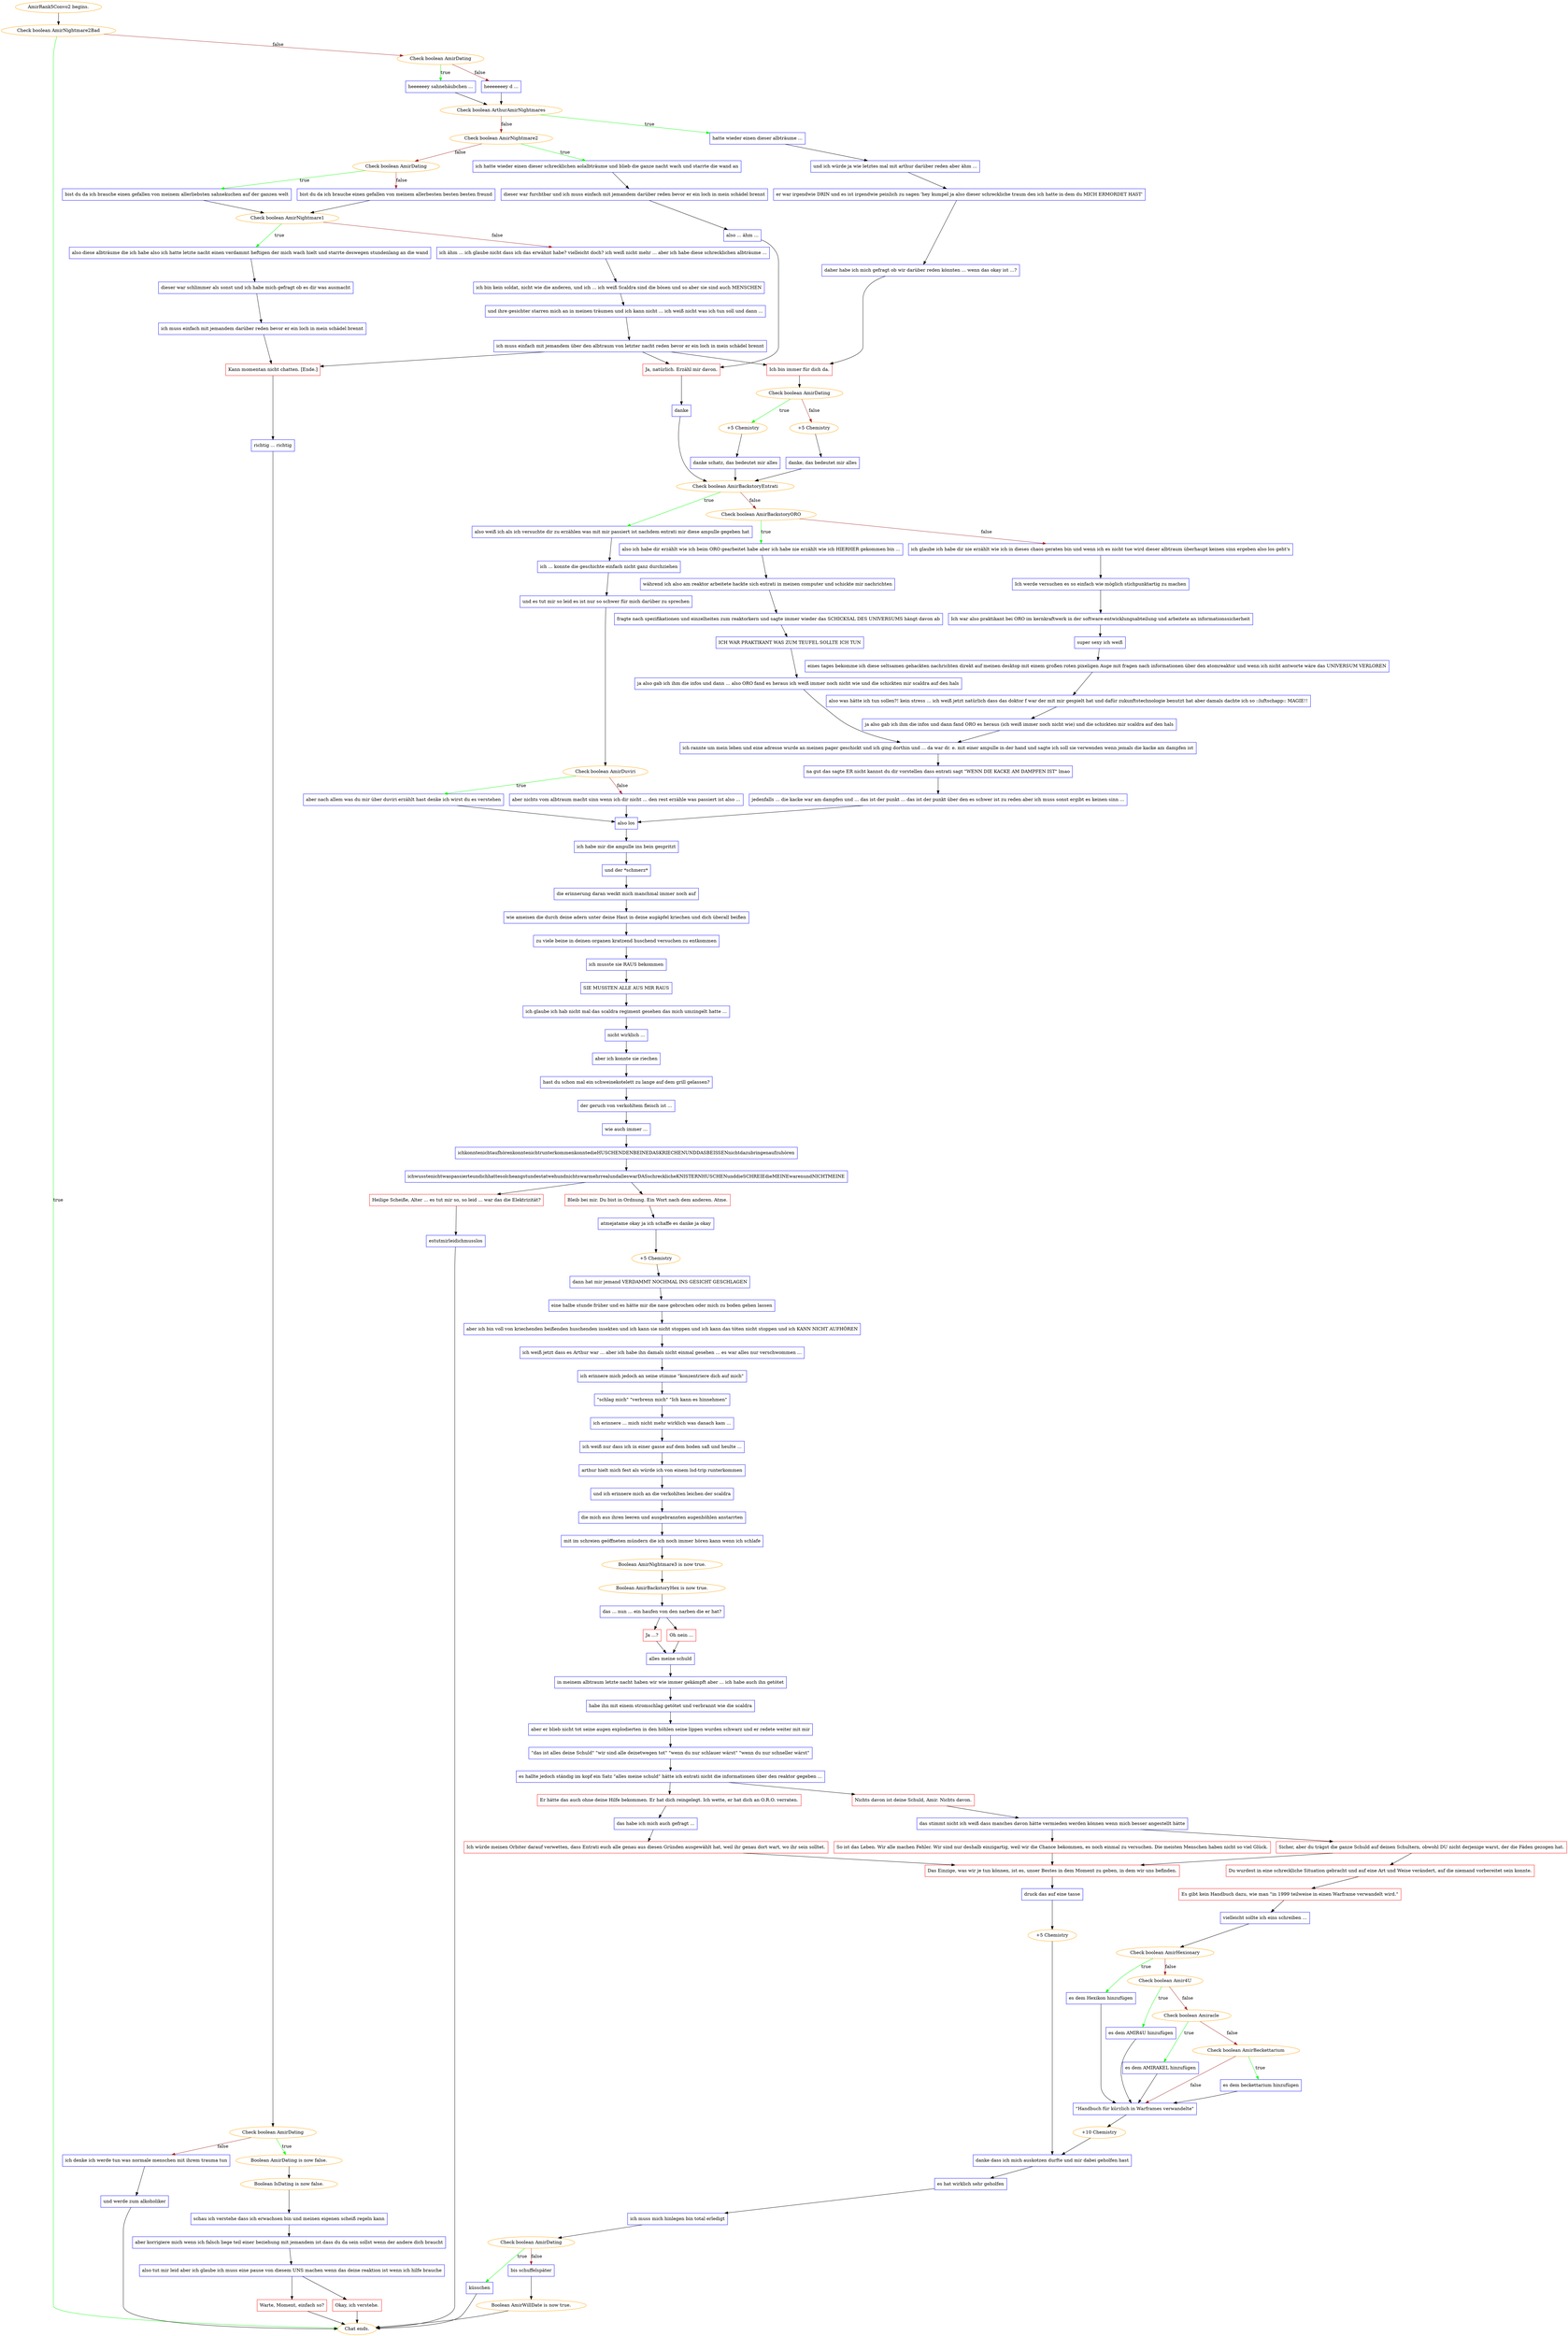 digraph {
	"AmirRank5Convo2 begins." [color=orange];
		"AmirRank5Convo2 begins." -> j3346168945;
	j3346168945 [label="Check boolean AmirNightmare2Bad",color=orange];
		j3346168945 -> "Chat ends." [label=true,color=green];
		j3346168945 -> j2769147181 [label=false,color=brown];
	"Chat ends." [color=orange];
	j2769147181 [label="Check boolean AmirDating",color=orange];
		j2769147181 -> j1008492222 [label=true,color=green];
		j2769147181 -> j915528544 [label=false,color=brown];
	j1008492222 [label="heeeeeey sahnehäubchen ...",shape=box,color=blue];
		j1008492222 -> j2915049333;
	j915528544 [label="heeeeeeey d ...",shape=box,color=blue];
		j915528544 -> j2915049333;
	j2915049333 [label="Check boolean ArthurAmirNightmares",color=orange];
		j2915049333 -> j2415294205 [label=true,color=green];
		j2915049333 -> j3157984749 [label=false,color=brown];
	j2415294205 [label="hatte wieder einen dieser albträume ...",shape=box,color=blue];
		j2415294205 -> j3216598750;
	j3157984749 [label="Check boolean AmirNightmare2",color=orange];
		j3157984749 -> j396774127 [label=true,color=green];
		j3157984749 -> j2085567462 [label=false,color=brown];
	j3216598750 [label="und ich würde ja wie letztes mal mit arthur darüber reden aber ähm ...",shape=box,color=blue];
		j3216598750 -> j2660041711;
	j396774127 [label="ich hatte wieder einen dieser schrecklichen aolalbträume und blieb die ganze nacht wach und starrte die wand an",shape=box,color=blue];
		j396774127 -> j1211188074;
	j2085567462 [label="Check boolean AmirDating",color=orange];
		j2085567462 -> j2745809182 [label=true,color=green];
		j2085567462 -> j1327851775 [label=false,color=brown];
	j2660041711 [label="er war irgendwie DRIN und es ist irgendwie peinlich zu sagen 'hey kumpel ja also dieser schreckliche traum den ich hatte in dem du MICH ERMORDET HAST'",shape=box,color=blue];
		j2660041711 -> j3427051852;
	j1211188074 [label="dieser war furchtbar und ich muss einfach mit jemandem darüber reden bevor er ein loch in mein schädel brennt",shape=box,color=blue];
		j1211188074 -> j806404216;
	j2745809182 [label="bist du da ich brauche einen gefallen von meinem allerliebsten sahnekuchen auf der ganzen welt",shape=box,color=blue];
		j2745809182 -> j822141118;
	j1327851775 [label="bist du da ich brauche einen gefallen von meinem allerbesten besten besten freund",shape=box,color=blue];
		j1327851775 -> j822141118;
	j3427051852 [label="daher habe ich mich gefragt ob wir darüber reden könnten ... wenn das okay ist ...?",shape=box,color=blue];
		j3427051852 -> j1294892189;
	j806404216 [label="also ... ähm ...",shape=box,color=blue];
		j806404216 -> j3939792450;
	j822141118 [label="Check boolean AmirNightmare1",color=orange];
		j822141118 -> j3127994412 [label=true,color=green];
		j822141118 -> j1787948644 [label=false,color=brown];
	j1294892189 [label="Ich bin immer für dich da.",shape=box,color=red];
		j1294892189 -> j2850850546;
	j3939792450 [label="Ja, natürlich. Erzähl mir davon.",shape=box,color=red];
		j3939792450 -> j669491363;
	j3127994412 [label="also diese albträume die ich habe also ich hatte letzte nacht einen verdammt heftigen der mich wach hielt und starrte deswegen stundenlang an die wand",shape=box,color=blue];
		j3127994412 -> j4169525302;
	j1787948644 [label="ich ähm ... ich glaube nicht dass ich das erwähnt habe? vielleicht doch? ich weiß nicht mehr ... aber ich habe diese schrecklichen albträume ...",shape=box,color=blue];
		j1787948644 -> j2038545262;
	j2850850546 [label="Check boolean AmirDating",color=orange];
		j2850850546 -> j2218201850 [label=true,color=green];
		j2850850546 -> j3479535895 [label=false,color=brown];
	j669491363 [label="danke",shape=box,color=blue];
		j669491363 -> j3726133081;
	j4169525302 [label="dieser war schlimmer als sonst und ich habe mich gefragt ob es dir was ausmacht",shape=box,color=blue];
		j4169525302 -> j277128929;
	j2038545262 [label="ich bin kein soldat, nicht wie die anderen, und ich ... ich weiß Scaldra sind die bösen und so aber sie sind auch MENSCHEN",shape=box,color=blue];
		j2038545262 -> j3331592188;
	j2218201850 [label="+5 Chemistry",color=orange];
		j2218201850 -> j962570011;
	j3479535895 [label="+5 Chemistry",color=orange];
		j3479535895 -> j1357176873;
	j3726133081 [label="Check boolean AmirBackstoryEntrati",color=orange];
		j3726133081 -> j2530713965 [label=true,color=green];
		j3726133081 -> j3839700962 [label=false,color=brown];
	j277128929 [label="ich muss einfach mit jemandem darüber reden bevor er ein loch in mein schädel brennt",shape=box,color=blue];
		j277128929 -> j4185384261;
	j3331592188 [label="und ihre gesichter starren mich an in meinen träumen und ich kann nicht ... ich weiß nicht was ich tun soll und dann ...",shape=box,color=blue];
		j3331592188 -> j2880367351;
	j962570011 [label="danke schatz, das bedeutet mir alles",shape=box,color=blue];
		j962570011 -> j3726133081;
	j1357176873 [label="danke, das bedeutet mir alles",shape=box,color=blue];
		j1357176873 -> j3726133081;
	j2530713965 [label="also weiß ich als ich versuchte dir zu erzählen was mit mir passiert ist nachdem entrati mir diese ampulle gegeben hat",shape=box,color=blue];
		j2530713965 -> j4195546224;
	j3839700962 [label="Check boolean AmirBackstoryORO",color=orange];
		j3839700962 -> j1276198562 [label=true,color=green];
		j3839700962 -> j2003474245 [label=false,color=brown];
	j4185384261 [label="Kann momentan nicht chatten. [Ende.]",shape=box,color=red];
		j4185384261 -> j2573119454;
	j2880367351 [label="ich muss einfach mit jemandem über den albtraum von letzter nacht reden bevor er ein loch in mein schädel brennt",shape=box,color=blue];
		j2880367351 -> j1294892189;
		j2880367351 -> j3939792450;
		j2880367351 -> j4185384261;
	j4195546224 [label="ich ... konnte die geschichte einfach nicht ganz durchziehen",shape=box,color=blue];
		j4195546224 -> j861108818;
	j1276198562 [label="also ich habe dir erzählt wie ich beim ORO gearbeitet habe aber ich habe nie erzählt wie ich HIERHER gekommen bin ...",shape=box,color=blue];
		j1276198562 -> j161801395;
	j2003474245 [label="ich glaube ich habe dir nie erzählt wie ich in dieses chaos geraten bin und wenn ich es nicht tue wird dieser albtraum überhaupt keinen sinn ergeben also los geht's",shape=box,color=blue];
		j2003474245 -> j2722012896;
	j2573119454 [label="richtig ... richtig",shape=box,color=blue];
		j2573119454 -> j2381424385;
	j861108818 [label="und es tut mir so leid es ist nur so schwer für mich darüber zu sprechen",shape=box,color=blue];
		j861108818 -> j2594202141;
	j161801395 [label="während ich also am reaktor arbeitete hackte sich entrati in meinen computer und schickte mir nachrichten",shape=box,color=blue];
		j161801395 -> j1788927889;
	j2722012896 [label="Ich werde versuchen es so einfach wie möglich stichpunktartig zu machen",shape=box,color=blue];
		j2722012896 -> j196132288;
	j2381424385 [label="Check boolean AmirDating",color=orange];
		j2381424385 -> j4041264411 [label=true,color=green];
		j2381424385 -> j332068090 [label=false,color=brown];
	j2594202141 [label="Check boolean AmirDuviri",color=orange];
		j2594202141 -> j1451827621 [label=true,color=green];
		j2594202141 -> j3725204777 [label=false,color=brown];
	j1788927889 [label="fragte nach spezifikationen und einzelheiten zum reaktorkern und sagte immer wieder das SCHICKSAL DES UNIVERSUMS hängt davon ab",shape=box,color=blue];
		j1788927889 -> j618253837;
	j196132288 [label="Ich war also praktikant bei ORO im kernkraftwerk in der software-entwicklungsabteilung und arbeitete an informationssicherheit",shape=box,color=blue];
		j196132288 -> j1724986401;
	j4041264411 [label="Boolean AmirDating is now false.",color=orange];
		j4041264411 -> j2621118575;
	j332068090 [label="ich denke ich werde tun was normale menschen mit ihrem trauma tun",shape=box,color=blue];
		j332068090 -> j4078855572;
	j1451827621 [label="aber nach allem was du mir über duviri erzählt hast denke ich wirst du es verstehen",shape=box,color=blue];
		j1451827621 -> j1804090943;
	j3725204777 [label="aber nichts vom albtraum macht sinn wenn ich dir nicht ... den rest erzähle was passiert ist also ...",shape=box,color=blue];
		j3725204777 -> j1804090943;
	j618253837 [label="ICH WAR PRAKTIKANT WAS ZUM TEUFEL SOLLTE ICH TUN",shape=box,color=blue];
		j618253837 -> j1215381538;
	j1724986401 [label="super sexy ich weiß",shape=box,color=blue];
		j1724986401 -> j3913028025;
	j2621118575 [label="Boolean IsDating is now false.",color=orange];
		j2621118575 -> j1456935035;
	j4078855572 [label="und werde zum alkoholiker",shape=box,color=blue];
		j4078855572 -> "Chat ends.";
	j1804090943 [label="also los",shape=box,color=blue];
		j1804090943 -> j1030041845;
	j1215381538 [label="ja also gab ich ihm die infos und dann ... also ORO fand es heraus ich weiß immer noch nicht wie und die schickten mir scaldra auf den hals",shape=box,color=blue];
		j1215381538 -> j660065880;
	j3913028025 [label="eines tages bekomme ich diese seltsamen gehackten nachrichten direkt auf meinen desktop mit einem großen roten pixeligen Auge mit fragen nach informationen über den atomreaktor und wenn ich nicht antworte wäre das UNIVERSUM VERLOREN",shape=box,color=blue];
		j3913028025 -> j164044050;
	j1456935035 [label="schau ich verstehe dass ich erwachsen bin und meinen eigenen scheiß regeln kann",shape=box,color=blue];
		j1456935035 -> j622520327;
	j1030041845 [label="ich habe mir die ampulle ins bein gespritzt",shape=box,color=blue];
		j1030041845 -> j1977556374;
	j660065880 [label="ich rannte um mein leben und eine adresse wurde an meinen pager geschickt und ich ging dorthin und ... da war dr. e. mit einer ampulle in der hand und sagte ich soll sie verwenden wenn jemals die kacke am dampfen ist",shape=box,color=blue];
		j660065880 -> j1325450080;
	j164044050 [label="also was hätte ich tun sollen?! kein stress ... ich weiß jetzt natürlich dass das doktor f war der mit mir gespielt hat und dafür zukunftstechnologie benutzt hat aber damals dachte ich so ::luftschapp:: MAGIE!!",shape=box,color=blue];
		j164044050 -> j911943391;
	j622520327 [label="aber korrigiere mich wenn ich falsch liege teil einer beziehung mit jemandem ist dass du da sein sollst wenn der andere dich braucht",shape=box,color=blue];
		j622520327 -> j3335005203;
	j1977556374 [label="und der *schmerz*",shape=box,color=blue];
		j1977556374 -> j816009139;
	j1325450080 [label="na gut das sagte ER nicht kannst du dir vorstellen dass entrati sagt \"WENN DIE KACKE AM DAMPFEN IST\" lmao",shape=box,color=blue];
		j1325450080 -> j1398836975;
	j911943391 [label="ja also gab ich ihm die infos und dann fand ORO es heraus (ich weiß immer noch nicht wie) und die schickten mir scaldra auf den hals",shape=box,color=blue];
		j911943391 -> j660065880;
	j3335005203 [label="also tut mir leid aber ich glaube ich muss eine pause von diesem UNS machen wenn das deine reaktion ist wenn ich hilfe brauche",shape=box,color=blue];
		j3335005203 -> j2551627237;
		j3335005203 -> j3419706785;
	j816009139 [label="die erinnerung daran weckt mich manchmal immer noch auf",shape=box,color=blue];
		j816009139 -> j3324825994;
	j1398836975 [label="jedenfalls ... die kacke war am dampfen und ... das ist der punkt ... das ist der punkt über den es schwer ist zu reden aber ich muss sonst ergibt es keinen sinn ...",shape=box,color=blue];
		j1398836975 -> j1804090943;
	j2551627237 [label="Warte, Moment, einfach so?",shape=box,color=red];
		j2551627237 -> "Chat ends.";
	j3419706785 [label="Okay, ich verstehe.",shape=box,color=red];
		j3419706785 -> "Chat ends.";
	j3324825994 [label="wie ameisen die durch deine adern unter deine Haut in deine augäpfel kriechen und dich überall beißen",shape=box,color=blue];
		j3324825994 -> j3390000230;
	j3390000230 [label="zu viele beine in deinen organen kratzend huschend versuchen zu entkommen",shape=box,color=blue];
		j3390000230 -> j4083520478;
	j4083520478 [label="ich musste sie RAUS bekommen",shape=box,color=blue];
		j4083520478 -> j3412149841;
	j3412149841 [label="SIE MUSSTEN ALLE AUS MIR RAUS",shape=box,color=blue];
		j3412149841 -> j161766858;
	j161766858 [label="ich glaube ich hab nicht mal das scaldra regiment gesehen das mich umzingelt hatte ...",shape=box,color=blue];
		j161766858 -> j1509955614;
	j1509955614 [label="nicht wirklich ...",shape=box,color=blue];
		j1509955614 -> j1303664652;
	j1303664652 [label="aber ich konnte sie riechen",shape=box,color=blue];
		j1303664652 -> j1356865706;
	j1356865706 [label="hast du schon mal ein schweinekotelett zu lange auf dem grill gelassen?",shape=box,color=blue];
		j1356865706 -> j1448667428;
	j1448667428 [label="der geruch von verkohltem fleisch ist ...",shape=box,color=blue];
		j1448667428 -> j696522770;
	j696522770 [label="wie auch immer ...",shape=box,color=blue];
		j696522770 -> j162344682;
	j162344682 [label="ichkonntenichtaufhörenkonntenichtrunterkommenkonntedieHUSCHENDENBEINEDASKRIECHENUNDDASBEISSENnichtdazubringenaufzuhören",shape=box,color=blue];
		j162344682 -> j2683113013;
	j2683113013 [label="ichwusstenichtwaspassierteundichhattesolcheangstundestatwehundnichtswarmehrrealundalleswarDASschrecklicheKNISTERNHUSCHENunddieSCHREIEdieMEINEwarenundNICHTMEINE",shape=box,color=blue];
		j2683113013 -> j2022836957;
		j2683113013 -> j2983262543;
	j2022836957 [label="Bleib bei mir. Du bist in Ordnung. Ein Wort nach dem anderen. Atme.",shape=box,color=red];
		j2022836957 -> j2044131524;
	j2983262543 [label="Heilige Scheiße, Alter ... es tut mir so, so leid ... war das die Elektrizität?",shape=box,color=red];
		j2983262543 -> j3121648652;
	j2044131524 [label="atmejatame okay ja ich schaffe es danke ja okay",shape=box,color=blue];
		j2044131524 -> j1749059978;
	j3121648652 [label="estutmirleidichmusslos",shape=box,color=blue];
		j3121648652 -> "Chat ends.";
	j1749059978 [label="+5 Chemistry",color=orange];
		j1749059978 -> j1001476902;
	j1001476902 [label="dann hat mir jemand VERDAMMT NOCHMAL INS GESICHT GESCHLAGEN",shape=box,color=blue];
		j1001476902 -> j977591903;
	j977591903 [label="eine halbe stunde früher und es hätte mir die nase gebrochen oder mich zu boden gehen lassen",shape=box,color=blue];
		j977591903 -> j3469045450;
	j3469045450 [label="aber ich bin voll von kriechenden beißenden huschenden insekten und ich kann sie nicht stoppen und ich kann das töten nicht stoppen und ich KANN NICHT AUFHÖREN",shape=box,color=blue];
		j3469045450 -> j2974176378;
	j2974176378 [label="ich weiß jetzt dass es Arthur war ... aber ich habe ihn damals nicht einmal gesehen ... es war alles nur verschwommen ...",shape=box,color=blue];
		j2974176378 -> j729577416;
	j729577416 [label="ich erinnere mich jedoch an seine stimme \"konzentriere dich auf mich\"",shape=box,color=blue];
		j729577416 -> j752674359;
	j752674359 [label="\"schlag mich\" \"verbrenn mich\" \"Ich kann es hinnehmen\"",shape=box,color=blue];
		j752674359 -> j421723925;
	j421723925 [label="ich erinnere ... mich nicht mehr wirklich was danach kam ...",shape=box,color=blue];
		j421723925 -> j294361248;
	j294361248 [label="ich weiß nur dass ich in einer gasse auf dem boden saß und heulte ...",shape=box,color=blue];
		j294361248 -> j2100202365;
	j2100202365 [label="arthur hielt mich fest als würde ich von einem lsd-trip runterkommen",shape=box,color=blue];
		j2100202365 -> j3180572583;
	j3180572583 [label="und ich erinnere mich an die verkohlten leichen der scaldra",shape=box,color=blue];
		j3180572583 -> j3618099679;
	j3618099679 [label="die mich aus ihren leeren und ausgebrannten augenhöhlen anstarrten",shape=box,color=blue];
		j3618099679 -> j1172596559;
	j1172596559 [label="mit im schreien geöffneten mündern die ich noch immer hören kann wenn ich schlafe",shape=box,color=blue];
		j1172596559 -> j3022461892;
	j3022461892 [label="Boolean AmirNightmare3 is now true.",color=orange];
		j3022461892 -> j1492283444;
	j1492283444 [label="Boolean AmirBackstoryHex is now true.",color=orange];
		j1492283444 -> j3693928891;
	j3693928891 [label="das ... nun ... ein haufen von den narben die er hat?",shape=box,color=blue];
		j3693928891 -> j1002727133;
		j3693928891 -> j291876565;
	j1002727133 [label="Ja ...?",shape=box,color=red];
		j1002727133 -> j149411734;
	j291876565 [label="Oh nein ...",shape=box,color=red];
		j291876565 -> j149411734;
	j149411734 [label="alles meine schuld",shape=box,color=blue];
		j149411734 -> j3234949129;
	j3234949129 [label="in meinem albtraum letzte nacht haben wir wie immer gekämpft aber ... ich habe auch ihn getötet",shape=box,color=blue];
		j3234949129 -> j2370786947;
	j2370786947 [label="habe ihn mit einem stromschlag getötet und verbrannt wie die scaldra",shape=box,color=blue];
		j2370786947 -> j4042749465;
	j4042749465 [label="aber er blieb nicht tot seine augen explodierten in den höhlen seine lippen wurden schwarz und er redete weiter mit mir",shape=box,color=blue];
		j4042749465 -> j178158170;
	j178158170 [label="\"das ist alles deine Schuld\" \"wir sind alle deinetwegen tot\" \"wenn du nur schlauer wärst\" \"wenn du nur schneller wärst\"",shape=box,color=blue];
		j178158170 -> j653046212;
	j653046212 [label="es hallte jedoch ständig im kopf ein Satz \"alles meine schuld\" hätte ich entrati nicht die informationen über den reaktor gegeben ...",shape=box,color=blue];
		j653046212 -> j2778511255;
		j653046212 -> j1372206440;
	j2778511255 [label="Er hätte das auch ohne deine Hilfe bekommen. Er hat dich reingelegt. Ich wette, er hat dich an O.R.O. verraten.",shape=box,color=red];
		j2778511255 -> j3494409729;
	j1372206440 [label="Nichts davon ist deine Schuld, Amir. Nichts davon.",shape=box,color=red];
		j1372206440 -> j2865455081;
	j3494409729 [label="das habe ich mich auch gefragt ...",shape=box,color=blue];
		j3494409729 -> j1706786286;
	j2865455081 [label="das stimmt nicht ich weiß dass manches davon hätte vermieden werden können wenn mich besser angestellt hätte",shape=box,color=blue];
		j2865455081 -> j2191466702;
		j2865455081 -> j2175323020;
	j1706786286 [label="Ich würde meinen Orbiter darauf verwetten, dass Entrati euch alle genau aus diesen Gründen ausgewählt hat, weil ihr genau dort wart, wo ihr sein solltet.",shape=box,color=red];
		j1706786286 -> j2373779424;
	j2191466702 [label="So ist das Leben. Wir alle machen Fehler. Wir sind nur deshalb einzigartig, weil wir die Chance bekommen, es noch einmal zu versuchen. Die meisten Menschen haben nicht so viel Glück.",shape=box,color=red];
		j2191466702 -> j2373779424;
	j2175323020 [label="Sicher, aber du trägst die ganze Schuld auf deinen Schultern, obwohl DU nicht derjenige warst, der die Fäden gezogen hat.",shape=box,color=red];
		j2175323020 -> j3799794358;
		j2175323020 -> j2373779424;
	j2373779424 [label="Das Einzige, was wir je tun können, ist es, unser Bestes in dem Moment zu geben, in dem wir uns befinden.",shape=box,color=red];
		j2373779424 -> j360677760;
	j3799794358 [label="Du wurdest in eine schreckliche Situation gebracht und auf eine Art und Weise verändert, auf die niemand vorbereitet sein konnte.",shape=box,color=red];
		j3799794358 -> j1661433314;
	j360677760 [label="druck das auf eine tasse",shape=box,color=blue];
		j360677760 -> j4166359394;
	j1661433314 [label="Es gibt kein Handbuch dazu, wie man \"in 1999 teilweise in einen Warframe verwandelt wird.\"",shape=box,color=red];
		j1661433314 -> j3823053693;
	j4166359394 [label="+5 Chemistry",color=orange];
		j4166359394 -> j3697635222;
	j3823053693 [label="vielleicht sollte ich eins schreiben ...",shape=box,color=blue];
		j3823053693 -> j767568525;
	j3697635222 [label="danke dass ich mich auskotzen durfte und mir dabei geholfen hast",shape=box,color=blue];
		j3697635222 -> j716734300;
	j767568525 [label="Check boolean AmirHexionary",color=orange];
		j767568525 -> j4242735701 [label=true,color=green];
		j767568525 -> j2891816278 [label=false,color=brown];
	j716734300 [label="es hat wirklich sehr geholfen",shape=box,color=blue];
		j716734300 -> j3962186399;
	j4242735701 [label="es dem Hexikon hinzufügen",shape=box,color=blue];
		j4242735701 -> j180358388;
	j2891816278 [label="Check boolean Amir4U",color=orange];
		j2891816278 -> j1704622744 [label=true,color=green];
		j2891816278 -> j407232223 [label=false,color=brown];
	j3962186399 [label="ich muss mich hinlegen bin total erledigt",shape=box,color=blue];
		j3962186399 -> j3775348585;
	j180358388 [label="\"Handbuch für kürzlich in Warframes verwandelte\"",shape=box,color=blue];
		j180358388 -> j2909547028;
	j1704622744 [label="es dem AMIR4U hinzufügen",shape=box,color=blue];
		j1704622744 -> j180358388;
	j407232223 [label="Check boolean Amiracle",color=orange];
		j407232223 -> j3023072089 [label=true,color=green];
		j407232223 -> j3011765431 [label=false,color=brown];
	j3775348585 [label="Check boolean AmirDating",color=orange];
		j3775348585 -> j1039937958 [label=true,color=green];
		j3775348585 -> j2705984713 [label=false,color=brown];
	j2909547028 [label="+10 Chemistry",color=orange];
		j2909547028 -> j3697635222;
	j3023072089 [label="es dem AMIRAKEL hinzufügen",shape=box,color=blue];
		j3023072089 -> j180358388;
	j3011765431 [label="Check boolean AmirBeckettarium",color=orange];
		j3011765431 -> j3789772504 [label=true,color=green];
		j3011765431 -> j180358388 [label=false,color=brown];
	j1039937958 [label="küsschen",shape=box,color=blue];
		j1039937958 -> "Chat ends.";
	j2705984713 [label="bis schuffelspäter",shape=box,color=blue];
		j2705984713 -> j1538486228;
	j3789772504 [label="es dem beckettarium hinzufügen",shape=box,color=blue];
		j3789772504 -> j180358388;
	j1538486228 [label="Boolean AmirWillDate is now true.",color=orange];
		j1538486228 -> "Chat ends.";
}